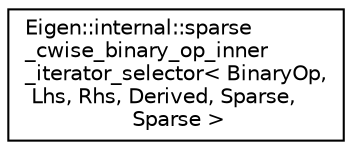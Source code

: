 digraph "Graphical Class Hierarchy"
{
  edge [fontname="Helvetica",fontsize="10",labelfontname="Helvetica",labelfontsize="10"];
  node [fontname="Helvetica",fontsize="10",shape=record];
  rankdir="LR";
  Node1 [label="Eigen::internal::sparse\l_cwise_binary_op_inner\l_iterator_selector\< BinaryOp,\l Lhs, Rhs, Derived, Sparse,\l Sparse \>",height=0.2,width=0.4,color="black", fillcolor="white", style="filled",URL="$class_eigen_1_1internal_1_1sparse__cwise__binary__op__inner__iterator__selector_3_01_binary_op_077fcf1f2ca47da743dae806fc4d17d36.html"];
}
